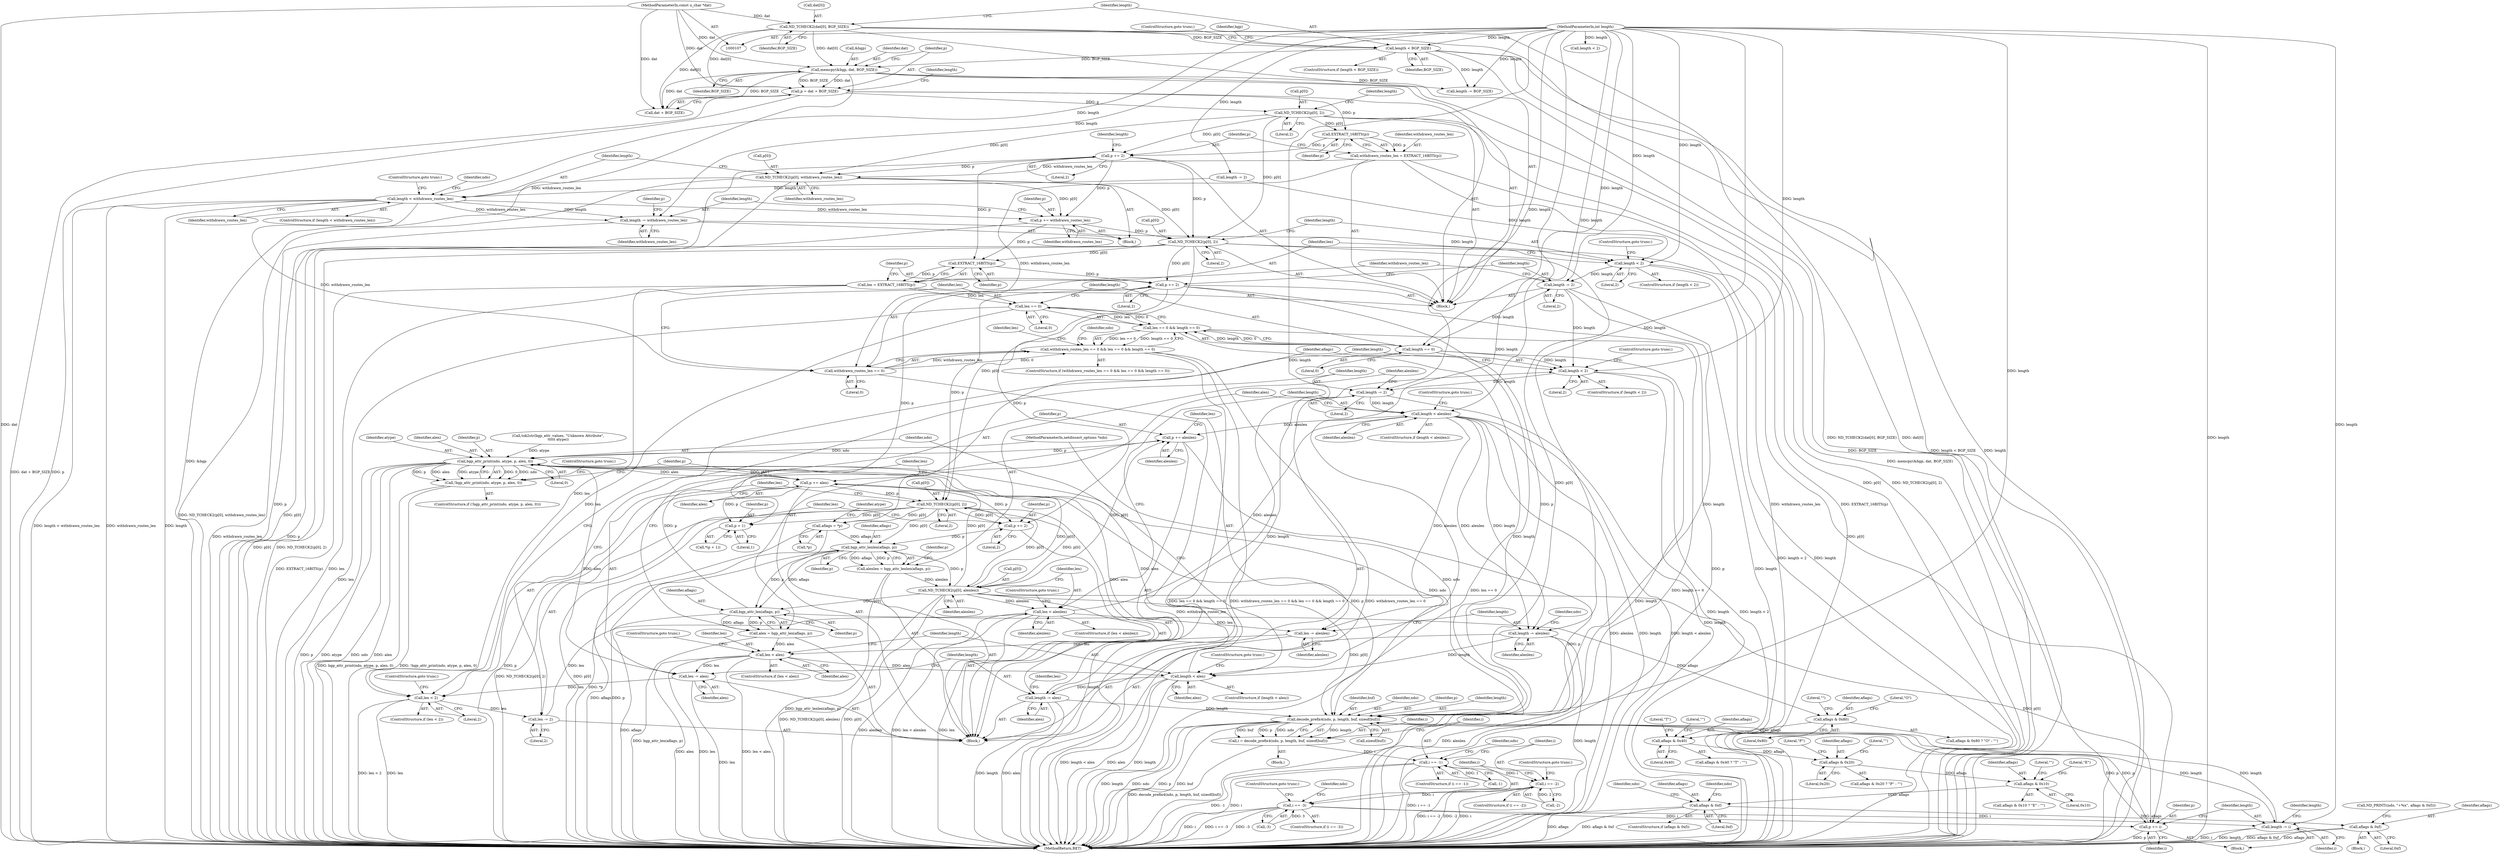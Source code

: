 digraph "0_tcpdump_af2cf04a9394c1a56227c2289ae8da262828294a_0@pointer" {
"1000152" [label="(Call,EXTRACT_16BITS(p))"];
"1000140" [label="(Call,ND_TCHECK2(p[0], 2))"];
"1000132" [label="(Call,p = dat + BGP_SIZE)"];
"1000127" [label="(Call,memcpy(&bgp, dat, BGP_SIZE))"];
"1000117" [label="(Call,ND_TCHECK2(dat[0], BGP_SIZE))"];
"1000109" [label="(MethodParameterIn,const u_char *dat)"];
"1000123" [label="(Call,length < BGP_SIZE)"];
"1000110" [label="(MethodParameterIn,int length)"];
"1000150" [label="(Call,withdrawn_routes_len = EXTRACT_16BITS(p))"];
"1000163" [label="(Call,ND_TCHECK2(p[0], withdrawn_routes_len))"];
"1000169" [label="(Call,length < withdrawn_routes_len)"];
"1000179" [label="(Call,p += withdrawn_routes_len)"];
"1000185" [label="(Call,ND_TCHECK2(p[0], 2))"];
"1000197" [label="(Call,EXTRACT_16BITS(p))"];
"1000195" [label="(Call,len = EXTRACT_16BITS(p))"];
"1000211" [label="(Call,len == 0)"];
"1000210" [label="(Call,len == 0 && length == 0)"];
"1000206" [label="(Call,withdrawn_routes_len == 0 && len == 0 && length == 0)"];
"1000239" [label="(Call,len < 2)"];
"1000261" [label="(Call,len -= 2)"];
"1000278" [label="(Call,len < alenlen)"];
"1000283" [label="(Call,length < alenlen)"];
"1000292" [label="(Call,p += alenlen)"];
"1000377" [label="(Call,bgp_attr_print(ndo, atype, p, alen, 0))"];
"1000376" [label="(Call,!bgp_attr_print(ndo, atype, p, alen, 0))"];
"1000384" [label="(Call,p += alen)"];
"1000233" [label="(Call,ND_TCHECK2(p[0], 2))"];
"1000248" [label="(Call,aflags = *p)"];
"1000269" [label="(Call,bgp_attr_lenlen(aflags, p))"];
"1000267" [label="(Call,alenlen = bgp_attr_lenlen(aflags, p))"];
"1000272" [label="(Call,ND_TCHECK2(p[0], alenlen))"];
"1000289" [label="(Call,bgp_attr_len(aflags, p))"];
"1000287" [label="(Call,alen = bgp_attr_len(aflags, p))"];
"1000366" [label="(Call,len < alen)"];
"1000371" [label="(Call,length < alen)"];
"1000390" [label="(Call,length -= alen)"];
"1000244" [label="(Call,length < 2)"];
"1000264" [label="(Call,length -= 2)"];
"1000406" [label="(Call,decode_prefix4(ndo, p, length, buf, sizeof(buf)))"];
"1000404" [label="(Call,i = decode_prefix4(ndo, p, length, buf, sizeof(buf)))"];
"1000414" [label="(Call,i == -1)"];
"1000426" [label="(Call,i == -2)"];
"1000433" [label="(Call,i == -3)"];
"1000446" [label="(Call,p += i)"];
"1000449" [label="(Call,length -= i)"];
"1000387" [label="(Call,len -= alen)"];
"1000324" [label="(Call,aflags & 0x80)"];
"1000331" [label="(Call,aflags & 0x40)"];
"1000338" [label="(Call,aflags & 0x20)"];
"1000344" [label="(Call,aflags & 0x10)"];
"1000350" [label="(Call,aflags & 0xf)"];
"1000358" [label="(Call,aflags & 0xf)"];
"1000255" [label="(Call,p + 1)"];
"1000258" [label="(Call,p += 2)"];
"1000295" [label="(Call,len -= alenlen)"];
"1000298" [label="(Call,length -= alenlen)"];
"1000199" [label="(Call,p += 2)"];
"1000182" [label="(Call,length -= withdrawn_routes_len)"];
"1000191" [label="(Call,length < 2)"];
"1000202" [label="(Call,length -= 2)"];
"1000214" [label="(Call,length == 0)"];
"1000207" [label="(Call,withdrawn_routes_len == 0)"];
"1000154" [label="(Call,p += 2)"];
"1000205" [label="(ControlStructure,if (withdrawn_routes_len == 0 && len == 0 && length == 0))"];
"1000287" [label="(Call,alen = bgp_attr_len(aflags, p))"];
"1000333" [label="(Literal,0x40)"];
"1000195" [label="(Call,len = EXTRACT_16BITS(p))"];
"1000227" [label="(Identifier,len)"];
"1000185" [label="(Call,ND_TCHECK2(p[0], 2))"];
"1000351" [label="(Identifier,aflags)"];
"1000369" [label="(ControlStructure,goto trunc;)"];
"1000110" [label="(MethodParameterIn,int length)"];
"1000387" [label="(Call,len -= alen)"];
"1000155" [label="(Identifier,p)"];
"1000169" [label="(Call,length < withdrawn_routes_len)"];
"1000294" [label="(Identifier,alenlen)"];
"1000373" [label="(Identifier,alen)"];
"1000345" [label="(Identifier,aflags)"];
"1000293" [label="(Identifier,p)"];
"1000328" [label="(Literal,\"\")"];
"1000346" [label="(Literal,0x10)"];
"1000413" [label="(ControlStructure,if (i == -1))"];
"1000307" [label="(Call,tok2str(bgp_attr_values, \"Unknown Attribute\",\n\t\t\t\t\t atype))"];
"1000108" [label="(MethodParameterIn,netdissect_options *ndo)"];
"1000152" [label="(Call,EXTRACT_16BITS(p))"];
"1000259" [label="(Identifier,p)"];
"1000377" [label="(Call,bgp_attr_print(ndo, atype, p, alen, 0))"];
"1000284" [label="(Identifier,length)"];
"1000240" [label="(Identifier,len)"];
"1000186" [label="(Call,p[0])"];
"1000374" [label="(ControlStructure,goto trunc;)"];
"1000404" [label="(Call,i = decode_prefix4(ndo, p, length, buf, sizeof(buf)))"];
"1000131" [label="(Identifier,BGP_SIZE)"];
"1000281" [label="(ControlStructure,goto trunc;)"];
"1000272" [label="(Call,ND_TCHECK2(p[0], alenlen))"];
"1000295" [label="(Call,len -= alenlen)"];
"1000276" [label="(Identifier,alenlen)"];
"1000410" [label="(Identifier,buf)"];
"1000248" [label="(Call,aflags = *p)"];
"1000290" [label="(Identifier,aflags)"];
"1000425" [label="(ControlStructure,if (i == -2))"];
"1000363" [label="(Identifier,ndo)"];
"1000204" [label="(Literal,2)"];
"1000386" [label="(Identifier,alen)"];
"1000207" [label="(Call,withdrawn_routes_len == 0)"];
"1000392" [label="(Identifier,alen)"];
"1000291" [label="(Identifier,p)"];
"1000384" [label="(Call,p += alen)"];
"1000385" [label="(Identifier,p)"];
"1000273" [label="(Call,p[0])"];
"1000407" [label="(Identifier,ndo)"];
"1000350" [label="(Call,aflags & 0xf)"];
"1000375" [label="(ControlStructure,if (!bgp_attr_print(ndo, atype, p, alen, 0)))"];
"1000191" [label="(Call,length < 2)"];
"1000147" [label="(Identifier,length)"];
"1000124" [label="(Identifier,length)"];
"1000167" [label="(Identifier,withdrawn_routes_len)"];
"1000157" [label="(Call,length -= 2)"];
"1000172" [label="(ControlStructure,goto trunc;)"];
"1000300" [label="(Identifier,alenlen)"];
"1000154" [label="(Call,p += 2)"];
"1000371" [label="(Call,length < alen)"];
"1000368" [label="(Identifier,alen)"];
"1000447" [label="(Identifier,p)"];
"1000254" [label="(Call,*(p + 1))"];
"1000190" [label="(ControlStructure,if (length < 2))"];
"1000193" [label="(Literal,2)"];
"1000451" [label="(Identifier,i)"];
"1000401" [label="(Identifier,length)"];
"1000182" [label="(Call,length -= withdrawn_routes_len)"];
"1000253" [label="(Identifier,atype)"];
"1000390" [label="(Call,length -= alen)"];
"1000203" [label="(Identifier,length)"];
"1000296" [label="(Identifier,len)"];
"1000367" [label="(Identifier,len)"];
"1000342" [label="(Literal,\"\")"];
"1000211" [label="(Call,len == 0)"];
"1000432" [label="(ControlStructure,if (i == -3))"];
"1000334" [label="(Literal,\"T\")"];
"1000171" [label="(Identifier,withdrawn_routes_len)"];
"1000433" [label="(Call,i == -3)"];
"1000323" [label="(Call,aflags & 0x80 ? \"O\" : \"\")"];
"1000366" [label="(Call,len < alen)"];
"1000353" [label="(Call,ND_PRINT((ndo, \"+%x\", aflags & 0xf)))"];
"1000162" [label="(Block,)"];
"1000437" [label="(ControlStructure,goto trunc;)"];
"1000200" [label="(Identifier,p)"];
"1000187" [label="(Identifier,p)"];
"1000299" [label="(Identifier,length)"];
"1000383" [label="(ControlStructure,goto trunc;)"];
"1000267" [label="(Call,alenlen = bgp_attr_lenlen(aflags, p))"];
"1000348" [label="(Literal,\"\")"];
"1000358" [label="(Call,aflags & 0xf)"];
"1000285" [label="(Identifier,alenlen)"];
"1000288" [label="(Identifier,alen)"];
"1000337" [label="(Call,aflags & 0x20 ? \"P\" : \"\")"];
"1000153" [label="(Identifier,p)"];
"1000250" [label="(Call,*p)"];
"1000150" [label="(Call,withdrawn_routes_len = EXTRACT_16BITS(p))"];
"1000326" [label="(Literal,0x80)"];
"1000164" [label="(Call,p[0])"];
"1000382" [label="(Literal,0)"];
"1000352" [label="(Literal,0xf)"];
"1000238" [label="(ControlStructure,if (len < 2))"];
"1000341" [label="(Literal,\"P\")"];
"1000199" [label="(Call,p += 2)"];
"1000146" [label="(Call,length < 2)"];
"1000370" [label="(ControlStructure,if (length < alen))"];
"1000359" [label="(Identifier,aflags)"];
"1000255" [label="(Call,p + 1)"];
"1000121" [label="(Identifier,BGP_SIZE)"];
"1000194" [label="(ControlStructure,goto trunc;)"];
"1000376" [label="(Call,!bgp_attr_print(ndo, atype, p, alen, 0))"];
"1000130" [label="(Identifier,dat)"];
"1000129" [label="(Identifier,bgp)"];
"1000430" [label="(ControlStructure,goto trunc;)"];
"1000415" [label="(Identifier,i)"];
"1000197" [label="(Call,EXTRACT_16BITS(p))"];
"1000344" [label="(Call,aflags & 0x10)"];
"1000339" [label="(Identifier,aflags)"];
"1000168" [label="(ControlStructure,if (length < withdrawn_routes_len))"];
"1000128" [label="(Call,&bgp)"];
"1000379" [label="(Identifier,atype)"];
"1000268" [label="(Identifier,alenlen)"];
"1000372" [label="(Identifier,length)"];
"1000274" [label="(Identifier,p)"];
"1000280" [label="(Identifier,alenlen)"];
"1000414" [label="(Call,i == -1)"];
"1000234" [label="(Call,p[0])"];
"1000416" [label="(Call,-1)"];
"1000249" [label="(Identifier,aflags)"];
"1000330" [label="(Call,aflags & 0x40 ? \"T\" : \"\")"];
"1000446" [label="(Call,p += i)"];
"1000402" [label="(Block,)"];
"1000122" [label="(ControlStructure,if (length < BGP_SIZE))"];
"1000325" [label="(Identifier,aflags)"];
"1000327" [label="(Literal,\"O\")"];
"1000298" [label="(Call,length -= alenlen)"];
"1000170" [label="(Identifier,length)"];
"1000233" [label="(Call,ND_TCHECK2(p[0], 2))"];
"1000206" [label="(Call,withdrawn_routes_len == 0 && len == 0 && length == 0)"];
"1000237" [label="(Literal,2)"];
"1000277" [label="(ControlStructure,if (len < alenlen))"];
"1000389" [label="(Identifier,alen)"];
"1000192" [label="(Identifier,length)"];
"1000140" [label="(Call,ND_TCHECK2(p[0], 2))"];
"1000241" [label="(Literal,2)"];
"1000408" [label="(Identifier,p)"];
"1000427" [label="(Identifier,i)"];
"1000265" [label="(Identifier,length)"];
"1000411" [label="(Call,sizeof(buf))"];
"1000257" [label="(Literal,1)"];
"1000209" [label="(Literal,0)"];
"1000181" [label="(Identifier,withdrawn_routes_len)"];
"1000180" [label="(Identifier,p)"];
"1000262" [label="(Identifier,len)"];
"1000244" [label="(Call,length < 2)"];
"1000125" [label="(Identifier,BGP_SIZE)"];
"1000243" [label="(ControlStructure,if (length < 2))"];
"1000335" [label="(Literal,\"\")"];
"1000449" [label="(Call,length -= i)"];
"1000439" [label="(Block,)"];
"1000137" [label="(Call,length -= BGP_SIZE)"];
"1000356" [label="(Block,)"];
"1000127" [label="(Call,memcpy(&bgp, dat, BGP_SIZE))"];
"1000118" [label="(Call,dat[0])"];
"1000381" [label="(Identifier,alen)"];
"1000215" [label="(Identifier,length)"];
"1000198" [label="(Identifier,p)"];
"1000343" [label="(Call,aflags & 0x10 ? \"E\" : \"\")"];
"1000286" [label="(ControlStructure,goto trunc;)"];
"1000338" [label="(Call,aflags & 0x20)"];
"1000347" [label="(Literal,\"E\")"];
"1000349" [label="(ControlStructure,if (aflags & 0xf))"];
"1000158" [label="(Identifier,length)"];
"1000210" [label="(Call,len == 0 && length == 0)"];
"1000391" [label="(Identifier,length)"];
"1000126" [label="(ControlStructure,goto trunc;)"];
"1000297" [label="(Identifier,alenlen)"];
"1000214" [label="(Call,length == 0)"];
"1000279" [label="(Identifier,len)"];
"1000421" [label="(Identifier,ndo)"];
"1000331" [label="(Call,aflags & 0x40)"];
"1000434" [label="(Identifier,i)"];
"1000282" [label="(ControlStructure,if (length < alenlen))"];
"1000220" [label="(Identifier,ndo)"];
"1000201" [label="(Literal,2)"];
"1000189" [label="(Literal,2)"];
"1000269" [label="(Call,bgp_attr_lenlen(aflags, p))"];
"1000260" [label="(Literal,2)"];
"1000228" [label="(Block,)"];
"1000246" [label="(Literal,2)"];
"1000138" [label="(Identifier,length)"];
"1000448" [label="(Identifier,i)"];
"1000245" [label="(Identifier,length)"];
"1000261" [label="(Call,len -= 2)"];
"1000175" [label="(Identifier,ndo)"];
"1000380" [label="(Identifier,p)"];
"1000450" [label="(Identifier,length)"];
"1000340" [label="(Literal,0x20)"];
"1000208" [label="(Identifier,withdrawn_routes_len)"];
"1000117" [label="(Call,ND_TCHECK2(dat[0], BGP_SIZE))"];
"1000163" [label="(Call,ND_TCHECK2(p[0], withdrawn_routes_len))"];
"1000278" [label="(Call,len < alenlen)"];
"1000109" [label="(MethodParameterIn,const u_char *dat)"];
"1000196" [label="(Identifier,len)"];
"1000365" [label="(ControlStructure,if (len < alen))"];
"1000426" [label="(Call,i == -2)"];
"1000256" [label="(Identifier,p)"];
"1000216" [label="(Literal,0)"];
"1000179" [label="(Call,p += withdrawn_routes_len)"];
"1000409" [label="(Identifier,length)"];
"1000224" [label="(Identifier,len)"];
"1000271" [label="(Identifier,p)"];
"1000360" [label="(Literal,0xf)"];
"1000270" [label="(Identifier,aflags)"];
"1000202" [label="(Call,length -= 2)"];
"1000239" [label="(Call,len < 2)"];
"1000355" [label="(Identifier,ndo)"];
"1000406" [label="(Call,decode_prefix4(ndo, p, length, buf, sizeof(buf)))"];
"1000213" [label="(Literal,0)"];
"1000378" [label="(Identifier,ndo)"];
"1000405" [label="(Identifier,i)"];
"1000324" [label="(Call,aflags & 0x80)"];
"1000151" [label="(Identifier,withdrawn_routes_len)"];
"1000435" [label="(Call,-3)"];
"1000388" [label="(Identifier,len)"];
"1000442" [label="(Identifier,ndo)"];
"1000144" [label="(Literal,2)"];
"1000242" [label="(ControlStructure,goto trunc;)"];
"1000289" [label="(Call,bgp_attr_len(aflags, p))"];
"1000264" [label="(Call,length -= 2)"];
"1000428" [label="(Call,-2)"];
"1000258" [label="(Call,p += 2)"];
"1000132" [label="(Call,p = dat + BGP_SIZE)"];
"1000212" [label="(Identifier,len)"];
"1000292" [label="(Call,p += alenlen)"];
"1000460" [label="(MethodReturn,RET)"];
"1000141" [label="(Call,p[0])"];
"1000332" [label="(Identifier,aflags)"];
"1000156" [label="(Literal,2)"];
"1000303" [label="(Identifier,ndo)"];
"1000247" [label="(ControlStructure,goto trunc;)"];
"1000283" [label="(Call,length < alenlen)"];
"1000266" [label="(Literal,2)"];
"1000123" [label="(Call,length < BGP_SIZE)"];
"1000133" [label="(Identifier,p)"];
"1000263" [label="(Literal,2)"];
"1000184" [label="(Identifier,withdrawn_routes_len)"];
"1000183" [label="(Identifier,length)"];
"1000134" [label="(Call,dat + BGP_SIZE)"];
"1000111" [label="(Block,)"];
"1000152" -> "1000150"  [label="AST: "];
"1000152" -> "1000153"  [label="CFG: "];
"1000153" -> "1000152"  [label="AST: "];
"1000150" -> "1000152"  [label="CFG: "];
"1000152" -> "1000150"  [label="DDG: p"];
"1000140" -> "1000152"  [label="DDG: p[0]"];
"1000132" -> "1000152"  [label="DDG: p"];
"1000152" -> "1000154"  [label="DDG: p"];
"1000140" -> "1000111"  [label="AST: "];
"1000140" -> "1000144"  [label="CFG: "];
"1000141" -> "1000140"  [label="AST: "];
"1000144" -> "1000140"  [label="AST: "];
"1000147" -> "1000140"  [label="CFG: "];
"1000140" -> "1000460"  [label="DDG: p[0]"];
"1000140" -> "1000460"  [label="DDG: ND_TCHECK2(p[0], 2)"];
"1000132" -> "1000140"  [label="DDG: p"];
"1000140" -> "1000154"  [label="DDG: p[0]"];
"1000140" -> "1000163"  [label="DDG: p[0]"];
"1000140" -> "1000185"  [label="DDG: p[0]"];
"1000132" -> "1000111"  [label="AST: "];
"1000132" -> "1000134"  [label="CFG: "];
"1000133" -> "1000132"  [label="AST: "];
"1000134" -> "1000132"  [label="AST: "];
"1000138" -> "1000132"  [label="CFG: "];
"1000132" -> "1000460"  [label="DDG: dat + BGP_SIZE"];
"1000132" -> "1000460"  [label="DDG: p"];
"1000127" -> "1000132"  [label="DDG: dat"];
"1000127" -> "1000132"  [label="DDG: BGP_SIZE"];
"1000117" -> "1000132"  [label="DDG: dat[0]"];
"1000109" -> "1000132"  [label="DDG: dat"];
"1000127" -> "1000111"  [label="AST: "];
"1000127" -> "1000131"  [label="CFG: "];
"1000128" -> "1000127"  [label="AST: "];
"1000130" -> "1000127"  [label="AST: "];
"1000131" -> "1000127"  [label="AST: "];
"1000133" -> "1000127"  [label="CFG: "];
"1000127" -> "1000460"  [label="DDG: memcpy(&bgp, dat, BGP_SIZE)"];
"1000127" -> "1000460"  [label="DDG: &bgp"];
"1000117" -> "1000127"  [label="DDG: dat[0]"];
"1000109" -> "1000127"  [label="DDG: dat"];
"1000123" -> "1000127"  [label="DDG: BGP_SIZE"];
"1000127" -> "1000134"  [label="DDG: dat"];
"1000127" -> "1000134"  [label="DDG: BGP_SIZE"];
"1000127" -> "1000137"  [label="DDG: BGP_SIZE"];
"1000117" -> "1000111"  [label="AST: "];
"1000117" -> "1000121"  [label="CFG: "];
"1000118" -> "1000117"  [label="AST: "];
"1000121" -> "1000117"  [label="AST: "];
"1000124" -> "1000117"  [label="CFG: "];
"1000117" -> "1000460"  [label="DDG: ND_TCHECK2(dat[0], BGP_SIZE)"];
"1000117" -> "1000460"  [label="DDG: dat[0]"];
"1000109" -> "1000117"  [label="DDG: dat"];
"1000117" -> "1000123"  [label="DDG: BGP_SIZE"];
"1000117" -> "1000134"  [label="DDG: dat[0]"];
"1000109" -> "1000107"  [label="AST: "];
"1000109" -> "1000460"  [label="DDG: dat"];
"1000109" -> "1000134"  [label="DDG: dat"];
"1000123" -> "1000122"  [label="AST: "];
"1000123" -> "1000125"  [label="CFG: "];
"1000124" -> "1000123"  [label="AST: "];
"1000125" -> "1000123"  [label="AST: "];
"1000126" -> "1000123"  [label="CFG: "];
"1000129" -> "1000123"  [label="CFG: "];
"1000123" -> "1000460"  [label="DDG: BGP_SIZE"];
"1000123" -> "1000460"  [label="DDG: length < BGP_SIZE"];
"1000123" -> "1000460"  [label="DDG: length"];
"1000110" -> "1000123"  [label="DDG: length"];
"1000123" -> "1000137"  [label="DDG: length"];
"1000110" -> "1000107"  [label="AST: "];
"1000110" -> "1000460"  [label="DDG: length"];
"1000110" -> "1000137"  [label="DDG: length"];
"1000110" -> "1000146"  [label="DDG: length"];
"1000110" -> "1000157"  [label="DDG: length"];
"1000110" -> "1000169"  [label="DDG: length"];
"1000110" -> "1000182"  [label="DDG: length"];
"1000110" -> "1000191"  [label="DDG: length"];
"1000110" -> "1000202"  [label="DDG: length"];
"1000110" -> "1000214"  [label="DDG: length"];
"1000110" -> "1000244"  [label="DDG: length"];
"1000110" -> "1000264"  [label="DDG: length"];
"1000110" -> "1000283"  [label="DDG: length"];
"1000110" -> "1000298"  [label="DDG: length"];
"1000110" -> "1000371"  [label="DDG: length"];
"1000110" -> "1000390"  [label="DDG: length"];
"1000110" -> "1000406"  [label="DDG: length"];
"1000110" -> "1000449"  [label="DDG: length"];
"1000150" -> "1000111"  [label="AST: "];
"1000151" -> "1000150"  [label="AST: "];
"1000155" -> "1000150"  [label="CFG: "];
"1000150" -> "1000460"  [label="DDG: withdrawn_routes_len"];
"1000150" -> "1000460"  [label="DDG: EXTRACT_16BITS(p)"];
"1000150" -> "1000163"  [label="DDG: withdrawn_routes_len"];
"1000150" -> "1000207"  [label="DDG: withdrawn_routes_len"];
"1000163" -> "1000162"  [label="AST: "];
"1000163" -> "1000167"  [label="CFG: "];
"1000164" -> "1000163"  [label="AST: "];
"1000167" -> "1000163"  [label="AST: "];
"1000170" -> "1000163"  [label="CFG: "];
"1000163" -> "1000460"  [label="DDG: p[0]"];
"1000163" -> "1000460"  [label="DDG: ND_TCHECK2(p[0], withdrawn_routes_len)"];
"1000154" -> "1000163"  [label="DDG: p"];
"1000163" -> "1000169"  [label="DDG: withdrawn_routes_len"];
"1000163" -> "1000179"  [label="DDG: p[0]"];
"1000163" -> "1000185"  [label="DDG: p[0]"];
"1000169" -> "1000168"  [label="AST: "];
"1000169" -> "1000171"  [label="CFG: "];
"1000170" -> "1000169"  [label="AST: "];
"1000171" -> "1000169"  [label="AST: "];
"1000172" -> "1000169"  [label="CFG: "];
"1000175" -> "1000169"  [label="CFG: "];
"1000169" -> "1000460"  [label="DDG: length < withdrawn_routes_len"];
"1000169" -> "1000460"  [label="DDG: withdrawn_routes_len"];
"1000169" -> "1000460"  [label="DDG: length"];
"1000157" -> "1000169"  [label="DDG: length"];
"1000169" -> "1000179"  [label="DDG: withdrawn_routes_len"];
"1000169" -> "1000182"  [label="DDG: withdrawn_routes_len"];
"1000169" -> "1000182"  [label="DDG: length"];
"1000169" -> "1000207"  [label="DDG: withdrawn_routes_len"];
"1000179" -> "1000162"  [label="AST: "];
"1000179" -> "1000181"  [label="CFG: "];
"1000180" -> "1000179"  [label="AST: "];
"1000181" -> "1000179"  [label="AST: "];
"1000183" -> "1000179"  [label="CFG: "];
"1000179" -> "1000460"  [label="DDG: p"];
"1000154" -> "1000179"  [label="DDG: p"];
"1000179" -> "1000185"  [label="DDG: p"];
"1000179" -> "1000197"  [label="DDG: p"];
"1000185" -> "1000111"  [label="AST: "];
"1000185" -> "1000189"  [label="CFG: "];
"1000186" -> "1000185"  [label="AST: "];
"1000189" -> "1000185"  [label="AST: "];
"1000192" -> "1000185"  [label="CFG: "];
"1000185" -> "1000460"  [label="DDG: p[0]"];
"1000185" -> "1000460"  [label="DDG: ND_TCHECK2(p[0], 2)"];
"1000154" -> "1000185"  [label="DDG: p"];
"1000185" -> "1000197"  [label="DDG: p[0]"];
"1000185" -> "1000199"  [label="DDG: p[0]"];
"1000185" -> "1000233"  [label="DDG: p[0]"];
"1000185" -> "1000406"  [label="DDG: p[0]"];
"1000185" -> "1000446"  [label="DDG: p[0]"];
"1000197" -> "1000195"  [label="AST: "];
"1000197" -> "1000198"  [label="CFG: "];
"1000198" -> "1000197"  [label="AST: "];
"1000195" -> "1000197"  [label="CFG: "];
"1000197" -> "1000195"  [label="DDG: p"];
"1000154" -> "1000197"  [label="DDG: p"];
"1000197" -> "1000199"  [label="DDG: p"];
"1000195" -> "1000111"  [label="AST: "];
"1000196" -> "1000195"  [label="AST: "];
"1000200" -> "1000195"  [label="CFG: "];
"1000195" -> "1000460"  [label="DDG: EXTRACT_16BITS(p)"];
"1000195" -> "1000460"  [label="DDG: len"];
"1000195" -> "1000211"  [label="DDG: len"];
"1000195" -> "1000239"  [label="DDG: len"];
"1000211" -> "1000210"  [label="AST: "];
"1000211" -> "1000213"  [label="CFG: "];
"1000212" -> "1000211"  [label="AST: "];
"1000213" -> "1000211"  [label="AST: "];
"1000215" -> "1000211"  [label="CFG: "];
"1000210" -> "1000211"  [label="CFG: "];
"1000211" -> "1000460"  [label="DDG: len"];
"1000211" -> "1000210"  [label="DDG: len"];
"1000211" -> "1000210"  [label="DDG: 0"];
"1000211" -> "1000239"  [label="DDG: len"];
"1000210" -> "1000206"  [label="AST: "];
"1000210" -> "1000214"  [label="CFG: "];
"1000214" -> "1000210"  [label="AST: "];
"1000206" -> "1000210"  [label="CFG: "];
"1000210" -> "1000460"  [label="DDG: length == 0"];
"1000210" -> "1000460"  [label="DDG: len == 0"];
"1000210" -> "1000206"  [label="DDG: len == 0"];
"1000210" -> "1000206"  [label="DDG: length == 0"];
"1000214" -> "1000210"  [label="DDG: length"];
"1000214" -> "1000210"  [label="DDG: 0"];
"1000206" -> "1000205"  [label="AST: "];
"1000206" -> "1000207"  [label="CFG: "];
"1000207" -> "1000206"  [label="AST: "];
"1000220" -> "1000206"  [label="CFG: "];
"1000224" -> "1000206"  [label="CFG: "];
"1000206" -> "1000460"  [label="DDG: len == 0 && length == 0"];
"1000206" -> "1000460"  [label="DDG: withdrawn_routes_len == 0 && len == 0 && length == 0"];
"1000206" -> "1000460"  [label="DDG: withdrawn_routes_len == 0"];
"1000207" -> "1000206"  [label="DDG: withdrawn_routes_len"];
"1000207" -> "1000206"  [label="DDG: 0"];
"1000239" -> "1000238"  [label="AST: "];
"1000239" -> "1000241"  [label="CFG: "];
"1000240" -> "1000239"  [label="AST: "];
"1000241" -> "1000239"  [label="AST: "];
"1000242" -> "1000239"  [label="CFG: "];
"1000245" -> "1000239"  [label="CFG: "];
"1000239" -> "1000460"  [label="DDG: len < 2"];
"1000239" -> "1000460"  [label="DDG: len"];
"1000387" -> "1000239"  [label="DDG: len"];
"1000239" -> "1000261"  [label="DDG: len"];
"1000261" -> "1000228"  [label="AST: "];
"1000261" -> "1000263"  [label="CFG: "];
"1000262" -> "1000261"  [label="AST: "];
"1000263" -> "1000261"  [label="AST: "];
"1000265" -> "1000261"  [label="CFG: "];
"1000261" -> "1000278"  [label="DDG: len"];
"1000278" -> "1000277"  [label="AST: "];
"1000278" -> "1000280"  [label="CFG: "];
"1000279" -> "1000278"  [label="AST: "];
"1000280" -> "1000278"  [label="AST: "];
"1000281" -> "1000278"  [label="CFG: "];
"1000284" -> "1000278"  [label="CFG: "];
"1000278" -> "1000460"  [label="DDG: alenlen"];
"1000278" -> "1000460"  [label="DDG: len < alenlen"];
"1000278" -> "1000460"  [label="DDG: len"];
"1000272" -> "1000278"  [label="DDG: alenlen"];
"1000278" -> "1000283"  [label="DDG: alenlen"];
"1000278" -> "1000295"  [label="DDG: len"];
"1000283" -> "1000282"  [label="AST: "];
"1000283" -> "1000285"  [label="CFG: "];
"1000284" -> "1000283"  [label="AST: "];
"1000285" -> "1000283"  [label="AST: "];
"1000286" -> "1000283"  [label="CFG: "];
"1000288" -> "1000283"  [label="CFG: "];
"1000283" -> "1000460"  [label="DDG: alenlen"];
"1000283" -> "1000460"  [label="DDG: length"];
"1000283" -> "1000460"  [label="DDG: length < alenlen"];
"1000264" -> "1000283"  [label="DDG: length"];
"1000283" -> "1000292"  [label="DDG: alenlen"];
"1000283" -> "1000295"  [label="DDG: alenlen"];
"1000283" -> "1000298"  [label="DDG: alenlen"];
"1000283" -> "1000298"  [label="DDG: length"];
"1000292" -> "1000228"  [label="AST: "];
"1000292" -> "1000294"  [label="CFG: "];
"1000293" -> "1000292"  [label="AST: "];
"1000294" -> "1000292"  [label="AST: "];
"1000296" -> "1000292"  [label="CFG: "];
"1000292" -> "1000460"  [label="DDG: p"];
"1000289" -> "1000292"  [label="DDG: p"];
"1000272" -> "1000292"  [label="DDG: p[0]"];
"1000292" -> "1000377"  [label="DDG: p"];
"1000377" -> "1000376"  [label="AST: "];
"1000377" -> "1000382"  [label="CFG: "];
"1000378" -> "1000377"  [label="AST: "];
"1000379" -> "1000377"  [label="AST: "];
"1000380" -> "1000377"  [label="AST: "];
"1000381" -> "1000377"  [label="AST: "];
"1000382" -> "1000377"  [label="AST: "];
"1000376" -> "1000377"  [label="CFG: "];
"1000377" -> "1000460"  [label="DDG: p"];
"1000377" -> "1000460"  [label="DDG: atype"];
"1000377" -> "1000460"  [label="DDG: ndo"];
"1000377" -> "1000460"  [label="DDG: alen"];
"1000377" -> "1000376"  [label="DDG: 0"];
"1000377" -> "1000376"  [label="DDG: ndo"];
"1000377" -> "1000376"  [label="DDG: p"];
"1000377" -> "1000376"  [label="DDG: alen"];
"1000377" -> "1000376"  [label="DDG: atype"];
"1000108" -> "1000377"  [label="DDG: ndo"];
"1000307" -> "1000377"  [label="DDG: atype"];
"1000272" -> "1000377"  [label="DDG: p[0]"];
"1000371" -> "1000377"  [label="DDG: alen"];
"1000377" -> "1000384"  [label="DDG: alen"];
"1000377" -> "1000384"  [label="DDG: p"];
"1000377" -> "1000387"  [label="DDG: alen"];
"1000377" -> "1000390"  [label="DDG: alen"];
"1000377" -> "1000406"  [label="DDG: ndo"];
"1000376" -> "1000375"  [label="AST: "];
"1000383" -> "1000376"  [label="CFG: "];
"1000385" -> "1000376"  [label="CFG: "];
"1000376" -> "1000460"  [label="DDG: !bgp_attr_print(ndo, atype, p, alen, 0)"];
"1000376" -> "1000460"  [label="DDG: bgp_attr_print(ndo, atype, p, alen, 0)"];
"1000384" -> "1000228"  [label="AST: "];
"1000384" -> "1000386"  [label="CFG: "];
"1000385" -> "1000384"  [label="AST: "];
"1000386" -> "1000384"  [label="AST: "];
"1000388" -> "1000384"  [label="CFG: "];
"1000384" -> "1000460"  [label="DDG: p"];
"1000384" -> "1000233"  [label="DDG: p"];
"1000384" -> "1000255"  [label="DDG: p"];
"1000384" -> "1000258"  [label="DDG: p"];
"1000272" -> "1000384"  [label="DDG: p[0]"];
"1000384" -> "1000406"  [label="DDG: p"];
"1000233" -> "1000228"  [label="AST: "];
"1000233" -> "1000237"  [label="CFG: "];
"1000234" -> "1000233"  [label="AST: "];
"1000237" -> "1000233"  [label="AST: "];
"1000240" -> "1000233"  [label="CFG: "];
"1000233" -> "1000460"  [label="DDG: ND_TCHECK2(p[0], 2)"];
"1000233" -> "1000460"  [label="DDG: p[0]"];
"1000199" -> "1000233"  [label="DDG: p"];
"1000272" -> "1000233"  [label="DDG: p[0]"];
"1000233" -> "1000248"  [label="DDG: p[0]"];
"1000233" -> "1000255"  [label="DDG: p[0]"];
"1000233" -> "1000258"  [label="DDG: p[0]"];
"1000233" -> "1000269"  [label="DDG: p[0]"];
"1000233" -> "1000272"  [label="DDG: p[0]"];
"1000248" -> "1000228"  [label="AST: "];
"1000248" -> "1000250"  [label="CFG: "];
"1000249" -> "1000248"  [label="AST: "];
"1000250" -> "1000248"  [label="AST: "];
"1000253" -> "1000248"  [label="CFG: "];
"1000248" -> "1000460"  [label="DDG: *p"];
"1000248" -> "1000269"  [label="DDG: aflags"];
"1000269" -> "1000267"  [label="AST: "];
"1000269" -> "1000271"  [label="CFG: "];
"1000270" -> "1000269"  [label="AST: "];
"1000271" -> "1000269"  [label="AST: "];
"1000267" -> "1000269"  [label="CFG: "];
"1000269" -> "1000460"  [label="DDG: aflags"];
"1000269" -> "1000460"  [label="DDG: p"];
"1000269" -> "1000267"  [label="DDG: aflags"];
"1000269" -> "1000267"  [label="DDG: p"];
"1000258" -> "1000269"  [label="DDG: p"];
"1000269" -> "1000272"  [label="DDG: p"];
"1000269" -> "1000289"  [label="DDG: aflags"];
"1000269" -> "1000289"  [label="DDG: p"];
"1000267" -> "1000228"  [label="AST: "];
"1000268" -> "1000267"  [label="AST: "];
"1000274" -> "1000267"  [label="CFG: "];
"1000267" -> "1000460"  [label="DDG: bgp_attr_lenlen(aflags, p)"];
"1000267" -> "1000272"  [label="DDG: alenlen"];
"1000272" -> "1000228"  [label="AST: "];
"1000272" -> "1000276"  [label="CFG: "];
"1000273" -> "1000272"  [label="AST: "];
"1000276" -> "1000272"  [label="AST: "];
"1000279" -> "1000272"  [label="CFG: "];
"1000272" -> "1000460"  [label="DDG: p[0]"];
"1000272" -> "1000460"  [label="DDG: ND_TCHECK2(p[0], alenlen)"];
"1000272" -> "1000289"  [label="DDG: p[0]"];
"1000272" -> "1000406"  [label="DDG: p[0]"];
"1000272" -> "1000446"  [label="DDG: p[0]"];
"1000289" -> "1000287"  [label="AST: "];
"1000289" -> "1000291"  [label="CFG: "];
"1000290" -> "1000289"  [label="AST: "];
"1000291" -> "1000289"  [label="AST: "];
"1000287" -> "1000289"  [label="CFG: "];
"1000289" -> "1000460"  [label="DDG: aflags"];
"1000289" -> "1000287"  [label="DDG: aflags"];
"1000289" -> "1000287"  [label="DDG: p"];
"1000289" -> "1000324"  [label="DDG: aflags"];
"1000287" -> "1000228"  [label="AST: "];
"1000288" -> "1000287"  [label="AST: "];
"1000293" -> "1000287"  [label="CFG: "];
"1000287" -> "1000460"  [label="DDG: bgp_attr_len(aflags, p)"];
"1000287" -> "1000366"  [label="DDG: alen"];
"1000366" -> "1000365"  [label="AST: "];
"1000366" -> "1000368"  [label="CFG: "];
"1000367" -> "1000366"  [label="AST: "];
"1000368" -> "1000366"  [label="AST: "];
"1000369" -> "1000366"  [label="CFG: "];
"1000372" -> "1000366"  [label="CFG: "];
"1000366" -> "1000460"  [label="DDG: alen"];
"1000366" -> "1000460"  [label="DDG: len"];
"1000366" -> "1000460"  [label="DDG: len < alen"];
"1000295" -> "1000366"  [label="DDG: len"];
"1000366" -> "1000371"  [label="DDG: alen"];
"1000366" -> "1000387"  [label="DDG: len"];
"1000371" -> "1000370"  [label="AST: "];
"1000371" -> "1000373"  [label="CFG: "];
"1000372" -> "1000371"  [label="AST: "];
"1000373" -> "1000371"  [label="AST: "];
"1000374" -> "1000371"  [label="CFG: "];
"1000378" -> "1000371"  [label="CFG: "];
"1000371" -> "1000460"  [label="DDG: alen"];
"1000371" -> "1000460"  [label="DDG: length"];
"1000371" -> "1000460"  [label="DDG: length < alen"];
"1000298" -> "1000371"  [label="DDG: length"];
"1000371" -> "1000390"  [label="DDG: length"];
"1000390" -> "1000228"  [label="AST: "];
"1000390" -> "1000392"  [label="CFG: "];
"1000391" -> "1000390"  [label="AST: "];
"1000392" -> "1000390"  [label="AST: "];
"1000227" -> "1000390"  [label="CFG: "];
"1000390" -> "1000460"  [label="DDG: alen"];
"1000390" -> "1000460"  [label="DDG: length"];
"1000390" -> "1000244"  [label="DDG: length"];
"1000390" -> "1000406"  [label="DDG: length"];
"1000244" -> "1000243"  [label="AST: "];
"1000244" -> "1000246"  [label="CFG: "];
"1000245" -> "1000244"  [label="AST: "];
"1000246" -> "1000244"  [label="AST: "];
"1000247" -> "1000244"  [label="CFG: "];
"1000249" -> "1000244"  [label="CFG: "];
"1000244" -> "1000460"  [label="DDG: length < 2"];
"1000244" -> "1000460"  [label="DDG: length"];
"1000202" -> "1000244"  [label="DDG: length"];
"1000214" -> "1000244"  [label="DDG: length"];
"1000244" -> "1000264"  [label="DDG: length"];
"1000264" -> "1000228"  [label="AST: "];
"1000264" -> "1000266"  [label="CFG: "];
"1000265" -> "1000264"  [label="AST: "];
"1000266" -> "1000264"  [label="AST: "];
"1000268" -> "1000264"  [label="CFG: "];
"1000264" -> "1000460"  [label="DDG: length"];
"1000406" -> "1000404"  [label="AST: "];
"1000406" -> "1000411"  [label="CFG: "];
"1000407" -> "1000406"  [label="AST: "];
"1000408" -> "1000406"  [label="AST: "];
"1000409" -> "1000406"  [label="AST: "];
"1000410" -> "1000406"  [label="AST: "];
"1000411" -> "1000406"  [label="AST: "];
"1000404" -> "1000406"  [label="CFG: "];
"1000406" -> "1000460"  [label="DDG: length"];
"1000406" -> "1000460"  [label="DDG: ndo"];
"1000406" -> "1000460"  [label="DDG: p"];
"1000406" -> "1000460"  [label="DDG: buf"];
"1000406" -> "1000404"  [label="DDG: length"];
"1000406" -> "1000404"  [label="DDG: buf"];
"1000406" -> "1000404"  [label="DDG: p"];
"1000406" -> "1000404"  [label="DDG: ndo"];
"1000108" -> "1000406"  [label="DDG: ndo"];
"1000199" -> "1000406"  [label="DDG: p"];
"1000446" -> "1000406"  [label="DDG: p"];
"1000449" -> "1000406"  [label="DDG: length"];
"1000202" -> "1000406"  [label="DDG: length"];
"1000214" -> "1000406"  [label="DDG: length"];
"1000406" -> "1000446"  [label="DDG: p"];
"1000406" -> "1000449"  [label="DDG: length"];
"1000404" -> "1000402"  [label="AST: "];
"1000405" -> "1000404"  [label="AST: "];
"1000415" -> "1000404"  [label="CFG: "];
"1000404" -> "1000460"  [label="DDG: decode_prefix4(ndo, p, length, buf, sizeof(buf))"];
"1000404" -> "1000414"  [label="DDG: i"];
"1000414" -> "1000413"  [label="AST: "];
"1000414" -> "1000416"  [label="CFG: "];
"1000415" -> "1000414"  [label="AST: "];
"1000416" -> "1000414"  [label="AST: "];
"1000421" -> "1000414"  [label="CFG: "];
"1000427" -> "1000414"  [label="CFG: "];
"1000414" -> "1000460"  [label="DDG: i == -1"];
"1000414" -> "1000460"  [label="DDG: -1"];
"1000414" -> "1000460"  [label="DDG: i"];
"1000416" -> "1000414"  [label="DDG: 1"];
"1000414" -> "1000426"  [label="DDG: i"];
"1000426" -> "1000425"  [label="AST: "];
"1000426" -> "1000428"  [label="CFG: "];
"1000427" -> "1000426"  [label="AST: "];
"1000428" -> "1000426"  [label="AST: "];
"1000430" -> "1000426"  [label="CFG: "];
"1000434" -> "1000426"  [label="CFG: "];
"1000426" -> "1000460"  [label="DDG: -2"];
"1000426" -> "1000460"  [label="DDG: i"];
"1000426" -> "1000460"  [label="DDG: i == -2"];
"1000428" -> "1000426"  [label="DDG: 2"];
"1000426" -> "1000433"  [label="DDG: i"];
"1000433" -> "1000432"  [label="AST: "];
"1000433" -> "1000435"  [label="CFG: "];
"1000434" -> "1000433"  [label="AST: "];
"1000435" -> "1000433"  [label="AST: "];
"1000437" -> "1000433"  [label="CFG: "];
"1000442" -> "1000433"  [label="CFG: "];
"1000433" -> "1000460"  [label="DDG: i"];
"1000433" -> "1000460"  [label="DDG: i == -3"];
"1000433" -> "1000460"  [label="DDG: -3"];
"1000435" -> "1000433"  [label="DDG: 3"];
"1000433" -> "1000446"  [label="DDG: i"];
"1000433" -> "1000449"  [label="DDG: i"];
"1000446" -> "1000439"  [label="AST: "];
"1000446" -> "1000448"  [label="CFG: "];
"1000447" -> "1000446"  [label="AST: "];
"1000448" -> "1000446"  [label="AST: "];
"1000450" -> "1000446"  [label="CFG: "];
"1000446" -> "1000460"  [label="DDG: p"];
"1000449" -> "1000439"  [label="AST: "];
"1000449" -> "1000451"  [label="CFG: "];
"1000450" -> "1000449"  [label="AST: "];
"1000451" -> "1000449"  [label="AST: "];
"1000401" -> "1000449"  [label="CFG: "];
"1000449" -> "1000460"  [label="DDG: length"];
"1000449" -> "1000460"  [label="DDG: i"];
"1000387" -> "1000228"  [label="AST: "];
"1000387" -> "1000389"  [label="CFG: "];
"1000388" -> "1000387"  [label="AST: "];
"1000389" -> "1000387"  [label="AST: "];
"1000391" -> "1000387"  [label="CFG: "];
"1000387" -> "1000460"  [label="DDG: len"];
"1000324" -> "1000323"  [label="AST: "];
"1000324" -> "1000326"  [label="CFG: "];
"1000325" -> "1000324"  [label="AST: "];
"1000326" -> "1000324"  [label="AST: "];
"1000327" -> "1000324"  [label="CFG: "];
"1000328" -> "1000324"  [label="CFG: "];
"1000324" -> "1000331"  [label="DDG: aflags"];
"1000331" -> "1000330"  [label="AST: "];
"1000331" -> "1000333"  [label="CFG: "];
"1000332" -> "1000331"  [label="AST: "];
"1000333" -> "1000331"  [label="AST: "];
"1000334" -> "1000331"  [label="CFG: "];
"1000335" -> "1000331"  [label="CFG: "];
"1000331" -> "1000338"  [label="DDG: aflags"];
"1000338" -> "1000337"  [label="AST: "];
"1000338" -> "1000340"  [label="CFG: "];
"1000339" -> "1000338"  [label="AST: "];
"1000340" -> "1000338"  [label="AST: "];
"1000341" -> "1000338"  [label="CFG: "];
"1000342" -> "1000338"  [label="CFG: "];
"1000338" -> "1000344"  [label="DDG: aflags"];
"1000344" -> "1000343"  [label="AST: "];
"1000344" -> "1000346"  [label="CFG: "];
"1000345" -> "1000344"  [label="AST: "];
"1000346" -> "1000344"  [label="AST: "];
"1000347" -> "1000344"  [label="CFG: "];
"1000348" -> "1000344"  [label="CFG: "];
"1000344" -> "1000350"  [label="DDG: aflags"];
"1000350" -> "1000349"  [label="AST: "];
"1000350" -> "1000352"  [label="CFG: "];
"1000351" -> "1000350"  [label="AST: "];
"1000352" -> "1000350"  [label="AST: "];
"1000355" -> "1000350"  [label="CFG: "];
"1000363" -> "1000350"  [label="CFG: "];
"1000350" -> "1000460"  [label="DDG: aflags"];
"1000350" -> "1000460"  [label="DDG: aflags & 0xf"];
"1000350" -> "1000358"  [label="DDG: aflags"];
"1000358" -> "1000356"  [label="AST: "];
"1000358" -> "1000360"  [label="CFG: "];
"1000359" -> "1000358"  [label="AST: "];
"1000360" -> "1000358"  [label="AST: "];
"1000353" -> "1000358"  [label="CFG: "];
"1000358" -> "1000460"  [label="DDG: aflags & 0xf"];
"1000358" -> "1000460"  [label="DDG: aflags"];
"1000255" -> "1000254"  [label="AST: "];
"1000255" -> "1000257"  [label="CFG: "];
"1000256" -> "1000255"  [label="AST: "];
"1000257" -> "1000255"  [label="AST: "];
"1000254" -> "1000255"  [label="CFG: "];
"1000199" -> "1000255"  [label="DDG: p"];
"1000258" -> "1000228"  [label="AST: "];
"1000258" -> "1000260"  [label="CFG: "];
"1000259" -> "1000258"  [label="AST: "];
"1000260" -> "1000258"  [label="AST: "];
"1000262" -> "1000258"  [label="CFG: "];
"1000199" -> "1000258"  [label="DDG: p"];
"1000295" -> "1000228"  [label="AST: "];
"1000295" -> "1000297"  [label="CFG: "];
"1000296" -> "1000295"  [label="AST: "];
"1000297" -> "1000295"  [label="AST: "];
"1000299" -> "1000295"  [label="CFG: "];
"1000298" -> "1000228"  [label="AST: "];
"1000298" -> "1000300"  [label="CFG: "];
"1000299" -> "1000298"  [label="AST: "];
"1000300" -> "1000298"  [label="AST: "];
"1000303" -> "1000298"  [label="CFG: "];
"1000298" -> "1000460"  [label="DDG: length"];
"1000298" -> "1000460"  [label="DDG: alenlen"];
"1000199" -> "1000111"  [label="AST: "];
"1000199" -> "1000201"  [label="CFG: "];
"1000200" -> "1000199"  [label="AST: "];
"1000201" -> "1000199"  [label="AST: "];
"1000203" -> "1000199"  [label="CFG: "];
"1000199" -> "1000460"  [label="DDG: p"];
"1000182" -> "1000162"  [label="AST: "];
"1000182" -> "1000184"  [label="CFG: "];
"1000183" -> "1000182"  [label="AST: "];
"1000184" -> "1000182"  [label="AST: "];
"1000187" -> "1000182"  [label="CFG: "];
"1000182" -> "1000460"  [label="DDG: withdrawn_routes_len"];
"1000182" -> "1000191"  [label="DDG: length"];
"1000191" -> "1000190"  [label="AST: "];
"1000191" -> "1000193"  [label="CFG: "];
"1000192" -> "1000191"  [label="AST: "];
"1000193" -> "1000191"  [label="AST: "];
"1000194" -> "1000191"  [label="CFG: "];
"1000196" -> "1000191"  [label="CFG: "];
"1000191" -> "1000460"  [label="DDG: length < 2"];
"1000191" -> "1000460"  [label="DDG: length"];
"1000157" -> "1000191"  [label="DDG: length"];
"1000191" -> "1000202"  [label="DDG: length"];
"1000202" -> "1000111"  [label="AST: "];
"1000202" -> "1000204"  [label="CFG: "];
"1000203" -> "1000202"  [label="AST: "];
"1000204" -> "1000202"  [label="AST: "];
"1000208" -> "1000202"  [label="CFG: "];
"1000202" -> "1000460"  [label="DDG: length"];
"1000202" -> "1000214"  [label="DDG: length"];
"1000214" -> "1000216"  [label="CFG: "];
"1000215" -> "1000214"  [label="AST: "];
"1000216" -> "1000214"  [label="AST: "];
"1000214" -> "1000460"  [label="DDG: length"];
"1000207" -> "1000209"  [label="CFG: "];
"1000208" -> "1000207"  [label="AST: "];
"1000209" -> "1000207"  [label="AST: "];
"1000212" -> "1000207"  [label="CFG: "];
"1000207" -> "1000460"  [label="DDG: withdrawn_routes_len"];
"1000154" -> "1000111"  [label="AST: "];
"1000154" -> "1000156"  [label="CFG: "];
"1000155" -> "1000154"  [label="AST: "];
"1000156" -> "1000154"  [label="AST: "];
"1000158" -> "1000154"  [label="CFG: "];
"1000154" -> "1000460"  [label="DDG: p"];
}
